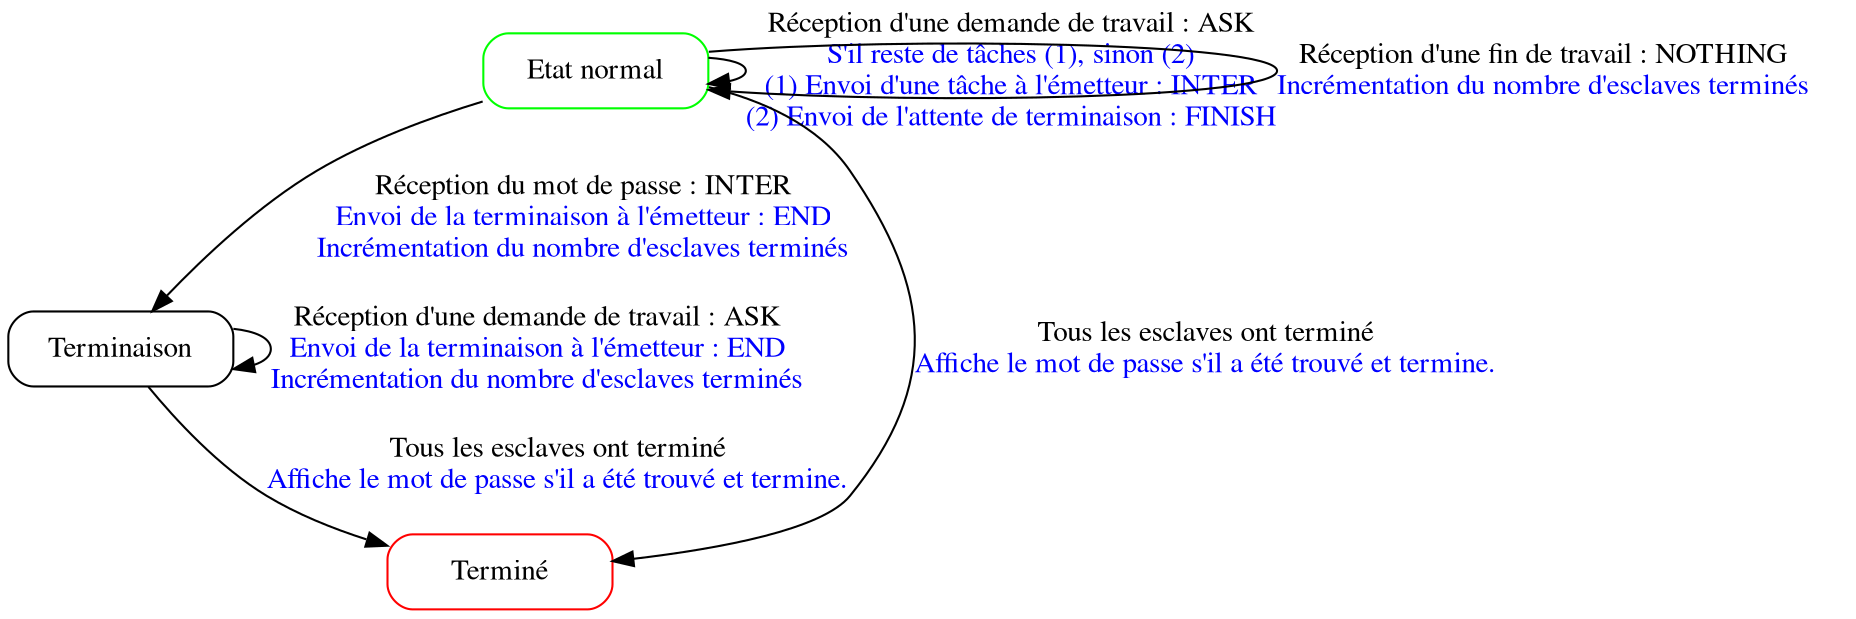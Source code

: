 digraph coherence {

graph [fontname = "times"];
node [fontname = "times"];
edge [fontname = "times"];

    node
        [shape=Mrecord width=1.5];

    subgraph process_automaton {

        label="Process";

        //
        // States (Nodes)
        //

        "Process::Normal"
            [root="true" color="green" label="{Etat normal}"];

        "Process::Terminaison"
            [label="{Terminaison}"];

        "Process::Terminé"
            [color="red" label="{Terminé}"];

        //
        // Transitions (Edges)
        //

        "Process::Normal" -> "Process::Normal"
            [label=<Réception d'une demande de travail : ASK<BR/><FONT color="blue">S'il reste de tâches (1), sinon (2)<BR/>(1) Envoi d'une tâche à l'émetteur : INTER<BR/>(2) Envoi de l'attente de terminaison : FINISH</FONT>>];

	 "Process::Normal" -> "Process::Normal"
            [label=<Réception d'une fin de travail : NOTHING<BR/><FONT color="blue">Incrémentation du nombre d'esclaves terminés</FONT>>];
	    
        "Process::Normal" -> "Process::Terminaison"
            [label=<Réception du mot de passe : INTER<BR/><FONT color="blue">Envoi de la terminaison à l'émetteur : END<BR/>Incrémentation du nombre d'esclaves terminés</FONT>>];

        "Process::Terminaison" -> "Process::Terminaison"
            [label=<Réception d'une demande de travail : ASK<BR/><FONT color="blue">Envoi de la terminaison à l'émetteur : END<BR/>Incrémentation du nombre d'esclaves terminés</FONT>>];
	    
        "Process::Terminaison" -> "Process::Terminé"
            [label=<Tous les esclaves ont terminé<BR/><FONT color="blue">Affiche le mot de passe s'il a été trouvé et termine.</FONT>>];    

	 "Process::Normal" -> "Process::Terminé"
            [label=<Tous les esclaves ont terminé<BR/><FONT color="blue">Affiche le mot de passe s'il a été trouvé et termine.</FONT>>];    
    }

}
